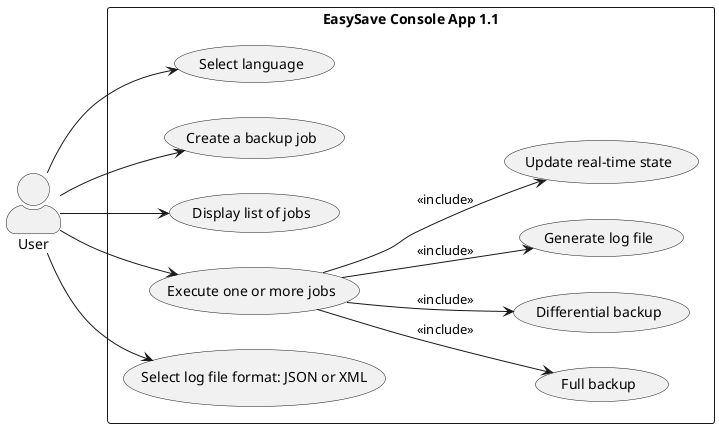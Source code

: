 @startuml
left to right direction
skinparam packageStyle rectangle
skinparam actorStyle awesome

actor User

rectangle "EasySave Console App 1.1" {

    (Select language) as UC_Language
    (Create a backup job) as UC_CreateJob
    (Display list of jobs) as UC_List
    (Execute one or more jobs) as UC_Execute
    (Full backup) as UC_Full
    (Differential backup) as UC_Diff
    (Generate log file) as UC_Log
    (Update real-time state) as UC_State
    (Select log file format: JSON or XML) as UC_LogFormat

    User --> UC_Language
    User --> UC_CreateJob
    User --> UC_List
    User --> UC_Execute
    User --> UC_LogFormat

    UC_Execute --> UC_Full : <<include>>
    UC_Execute --> UC_Diff : <<include>>
    UC_Execute --> UC_Log : <<include>>
    UC_Execute --> UC_State : <<include>>
}
@enduml